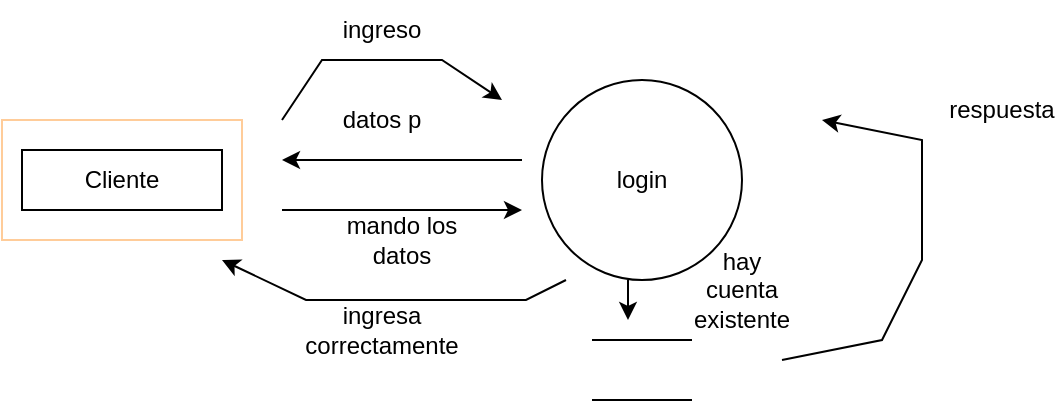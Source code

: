 <mxfile version="17.1.2" type="google"><diagram id="papTlufcrOQ2-NPKJyCB" name="Page-1"><mxGraphModel dx="1038" dy="580" grid="1" gridSize="10" guides="1" tooltips="1" connect="1" arrows="1" fold="1" page="1" pageScale="1" pageWidth="827" pageHeight="1169" math="0" shadow="0"><root><mxCell id="0"/><mxCell id="1" parent="0"/><mxCell id="HYbGCKv2kRwkYdmufyZo-1" value="" style="ellipse;whiteSpace=wrap;html=1;aspect=fixed;" vertex="1" parent="1"><mxGeometry x="370" y="260" width="100" height="100" as="geometry"/></mxCell><mxCell id="HYbGCKv2kRwkYdmufyZo-3" value="login" style="text;html=1;strokeColor=none;fillColor=none;align=center;verticalAlign=middle;whiteSpace=wrap;rounded=0;" vertex="1" parent="1"><mxGeometry x="385" y="280" width="70" height="60" as="geometry"/></mxCell><mxCell id="HYbGCKv2kRwkYdmufyZo-4" value="" style="rounded=0;whiteSpace=wrap;html=1;strokeColor=#FFCC99;" vertex="1" parent="1"><mxGeometry x="100" y="280" width="120" height="60" as="geometry"/></mxCell><mxCell id="HYbGCKv2kRwkYdmufyZo-6" value="" style="endArrow=classic;html=1;rounded=0;" edge="1" parent="1"><mxGeometry width="50" height="50" relative="1" as="geometry"><mxPoint x="240" y="280" as="sourcePoint"/><mxPoint x="350" y="270" as="targetPoint"/><Array as="points"><mxPoint x="260" y="250"/><mxPoint x="320" y="250"/></Array></mxGeometry></mxCell><mxCell id="HYbGCKv2kRwkYdmufyZo-7" value="ingreso" style="text;html=1;strokeColor=none;fillColor=none;align=center;verticalAlign=middle;whiteSpace=wrap;rounded=0;" vertex="1" parent="1"><mxGeometry x="260" y="220" width="60" height="30" as="geometry"/></mxCell><mxCell id="HYbGCKv2kRwkYdmufyZo-8" value="Cliente" style="text;html=1;strokeColor=#000000;fillColor=none;align=center;verticalAlign=middle;whiteSpace=wrap;rounded=0;" vertex="1" parent="1"><mxGeometry x="110" y="295" width="100" height="30" as="geometry"/></mxCell><mxCell id="HYbGCKv2kRwkYdmufyZo-9" value="" style="endArrow=classic;html=1;rounded=0;" edge="1" parent="1"><mxGeometry width="50" height="50" relative="1" as="geometry"><mxPoint x="360" y="300" as="sourcePoint"/><mxPoint x="240" y="300" as="targetPoint"/></mxGeometry></mxCell><mxCell id="HYbGCKv2kRwkYdmufyZo-10" value="datos p" style="text;html=1;strokeColor=none;fillColor=none;align=center;verticalAlign=middle;whiteSpace=wrap;rounded=0;" vertex="1" parent="1"><mxGeometry x="260" y="265" width="60" height="30" as="geometry"/></mxCell><mxCell id="HYbGCKv2kRwkYdmufyZo-11" value="" style="endArrow=classic;html=1;rounded=0;" edge="1" parent="1"><mxGeometry width="50" height="50" relative="1" as="geometry"><mxPoint x="240" y="325" as="sourcePoint"/><mxPoint x="360" y="325" as="targetPoint"/></mxGeometry></mxCell><mxCell id="HYbGCKv2kRwkYdmufyZo-12" value="mando los datos" style="text;html=1;strokeColor=none;fillColor=none;align=center;verticalAlign=middle;whiteSpace=wrap;rounded=0;" vertex="1" parent="1"><mxGeometry x="270" y="325" width="60" height="30" as="geometry"/></mxCell><mxCell id="HYbGCKv2kRwkYdmufyZo-14" value="" style="endArrow=classic;html=1;rounded=0;" edge="1" parent="1"><mxGeometry width="50" height="50" relative="1" as="geometry"><mxPoint x="382" y="360" as="sourcePoint"/><mxPoint x="210" y="350" as="targetPoint"/><Array as="points"><mxPoint x="362" y="370"/><mxPoint x="302" y="370"/><mxPoint x="252" y="370"/></Array></mxGeometry></mxCell><mxCell id="HYbGCKv2kRwkYdmufyZo-18" value="ingresa correctamente" style="text;html=1;strokeColor=none;fillColor=none;align=center;verticalAlign=middle;whiteSpace=wrap;rounded=0;" vertex="1" parent="1"><mxGeometry x="260" y="370" width="60" height="30" as="geometry"/></mxCell><mxCell id="HYbGCKv2kRwkYdmufyZo-20" value="" style="endArrow=none;html=1;rounded=0;" edge="1" parent="1"><mxGeometry width="50" height="50" relative="1" as="geometry"><mxPoint x="395" y="390" as="sourcePoint"/><mxPoint x="445" y="390" as="targetPoint"/></mxGeometry></mxCell><mxCell id="HYbGCKv2kRwkYdmufyZo-21" value="" style="endArrow=none;html=1;rounded=0;" edge="1" parent="1"><mxGeometry width="50" height="50" relative="1" as="geometry"><mxPoint x="395" y="420" as="sourcePoint"/><mxPoint x="445" y="420" as="targetPoint"/></mxGeometry></mxCell><mxCell id="HYbGCKv2kRwkYdmufyZo-22" value="" style="endArrow=classic;html=1;rounded=0;" edge="1" parent="1"><mxGeometry width="50" height="50" relative="1" as="geometry"><mxPoint x="413" y="360" as="sourcePoint"/><mxPoint x="413" y="380" as="targetPoint"/></mxGeometry></mxCell><mxCell id="HYbGCKv2kRwkYdmufyZo-23" value="hay cuenta existente" style="text;html=1;strokeColor=none;fillColor=none;align=center;verticalAlign=middle;whiteSpace=wrap;rounded=0;" vertex="1" parent="1"><mxGeometry x="440" y="350" width="60" height="30" as="geometry"/></mxCell><mxCell id="HYbGCKv2kRwkYdmufyZo-24" value="" style="endArrow=classic;html=1;rounded=0;" edge="1" parent="1"><mxGeometry width="50" height="50" relative="1" as="geometry"><mxPoint x="490" y="400" as="sourcePoint"/><mxPoint x="510" y="280" as="targetPoint"/><Array as="points"><mxPoint x="540" y="390"/><mxPoint x="560" y="350"/><mxPoint x="560" y="290"/></Array></mxGeometry></mxCell><mxCell id="HYbGCKv2kRwkYdmufyZo-25" value="respuesta" style="text;html=1;strokeColor=none;fillColor=none;align=center;verticalAlign=middle;whiteSpace=wrap;rounded=0;" vertex="1" parent="1"><mxGeometry x="570" y="260" width="60" height="30" as="geometry"/></mxCell></root></mxGraphModel></diagram></mxfile>